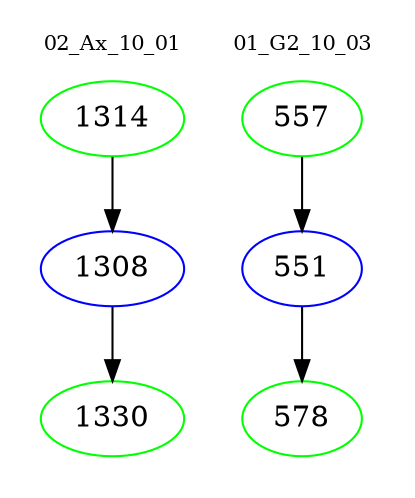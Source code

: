 digraph{
subgraph cluster_0 {
color = white
label = "02_Ax_10_01";
fontsize=10;
T0_1314 [label="1314", color="green"]
T0_1314 -> T0_1308 [color="black"]
T0_1308 [label="1308", color="blue"]
T0_1308 -> T0_1330 [color="black"]
T0_1330 [label="1330", color="green"]
}
subgraph cluster_1 {
color = white
label = "01_G2_10_03";
fontsize=10;
T1_557 [label="557", color="green"]
T1_557 -> T1_551 [color="black"]
T1_551 [label="551", color="blue"]
T1_551 -> T1_578 [color="black"]
T1_578 [label="578", color="green"]
}
}
